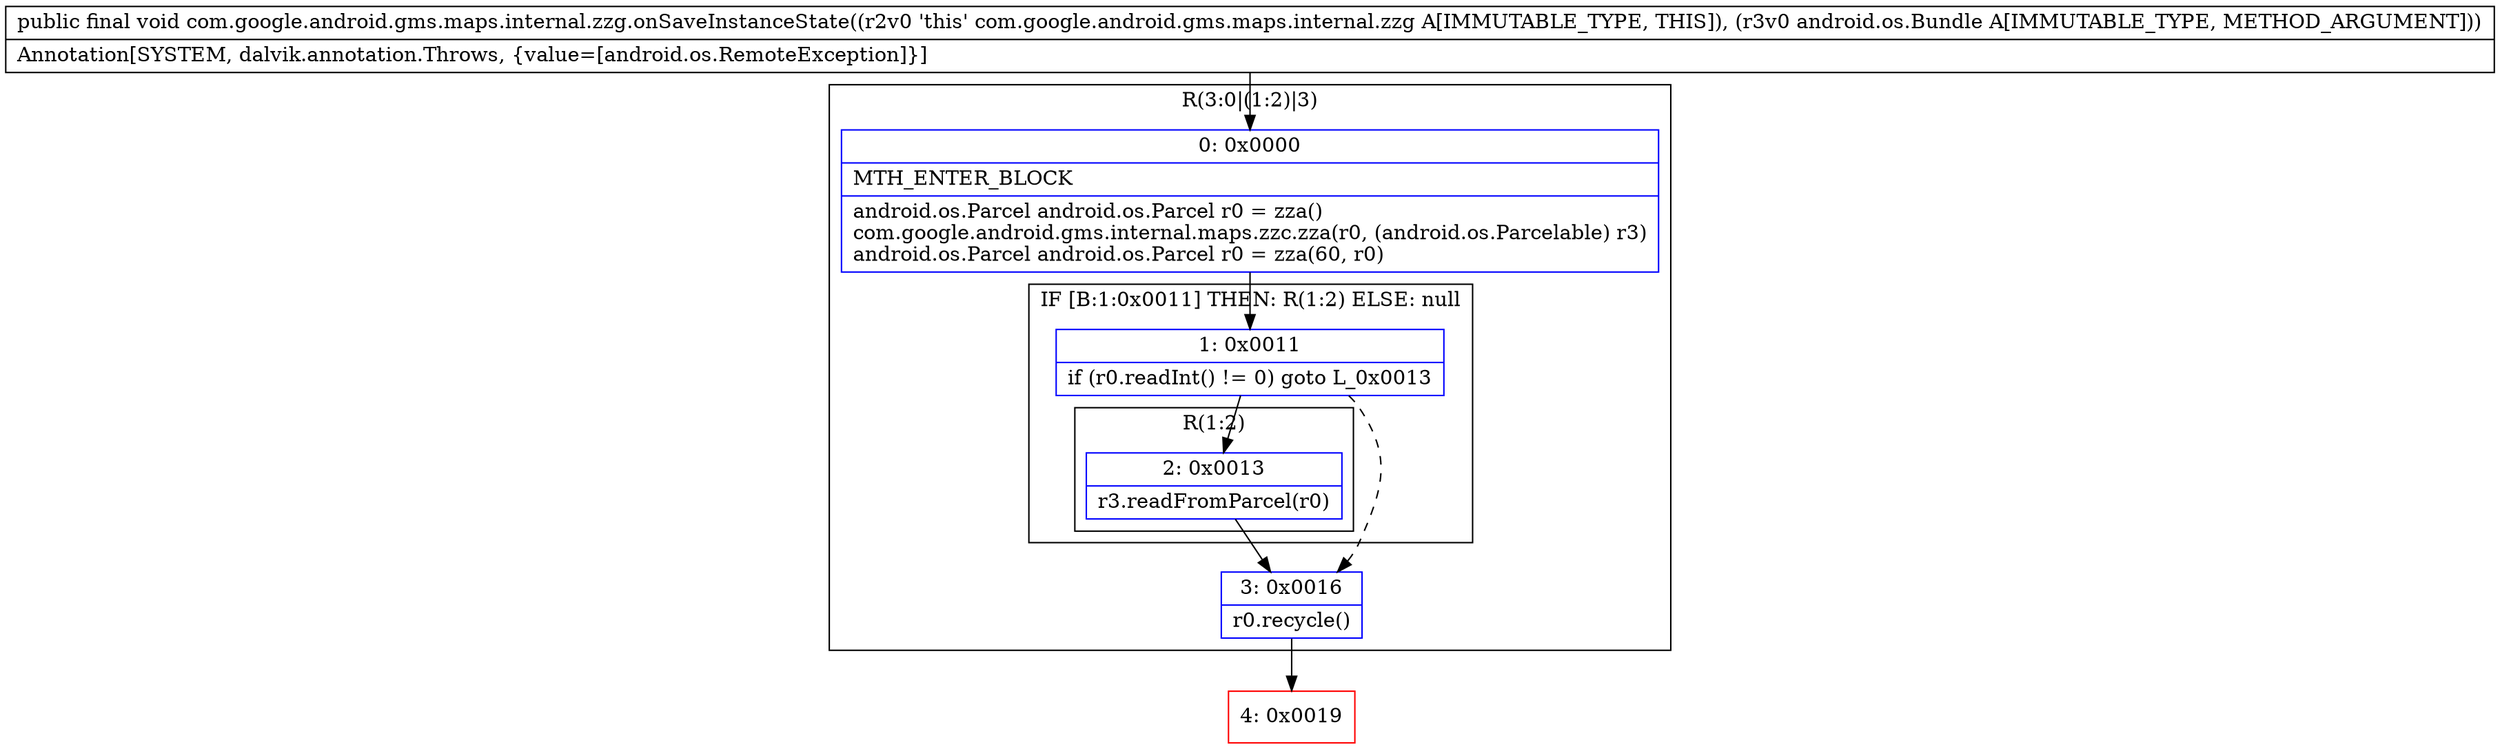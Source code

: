 digraph "CFG forcom.google.android.gms.maps.internal.zzg.onSaveInstanceState(Landroid\/os\/Bundle;)V" {
subgraph cluster_Region_791534359 {
label = "R(3:0|(1:2)|3)";
node [shape=record,color=blue];
Node_0 [shape=record,label="{0\:\ 0x0000|MTH_ENTER_BLOCK\l|android.os.Parcel android.os.Parcel r0 = zza()\lcom.google.android.gms.internal.maps.zzc.zza(r0, (android.os.Parcelable) r3)\landroid.os.Parcel android.os.Parcel r0 = zza(60, r0)\l}"];
subgraph cluster_IfRegion_851691168 {
label = "IF [B:1:0x0011] THEN: R(1:2) ELSE: null";
node [shape=record,color=blue];
Node_1 [shape=record,label="{1\:\ 0x0011|if (r0.readInt() != 0) goto L_0x0013\l}"];
subgraph cluster_Region_622442801 {
label = "R(1:2)";
node [shape=record,color=blue];
Node_2 [shape=record,label="{2\:\ 0x0013|r3.readFromParcel(r0)\l}"];
}
}
Node_3 [shape=record,label="{3\:\ 0x0016|r0.recycle()\l}"];
}
Node_4 [shape=record,color=red,label="{4\:\ 0x0019}"];
MethodNode[shape=record,label="{public final void com.google.android.gms.maps.internal.zzg.onSaveInstanceState((r2v0 'this' com.google.android.gms.maps.internal.zzg A[IMMUTABLE_TYPE, THIS]), (r3v0 android.os.Bundle A[IMMUTABLE_TYPE, METHOD_ARGUMENT]))  | Annotation[SYSTEM, dalvik.annotation.Throws, \{value=[android.os.RemoteException]\}]\l}"];
MethodNode -> Node_0;
Node_0 -> Node_1;
Node_1 -> Node_2;
Node_1 -> Node_3[style=dashed];
Node_2 -> Node_3;
Node_3 -> Node_4;
}

